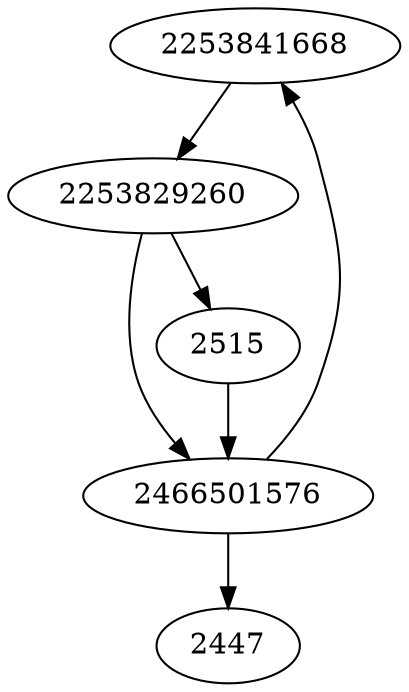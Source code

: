 strict digraph  {
2253841668;
2466501576;
2253829260;
2447;
2515;
2253841668 -> 2253829260;
2466501576 -> 2447;
2466501576 -> 2253841668;
2253829260 -> 2515;
2253829260 -> 2466501576;
2515 -> 2466501576;
}
